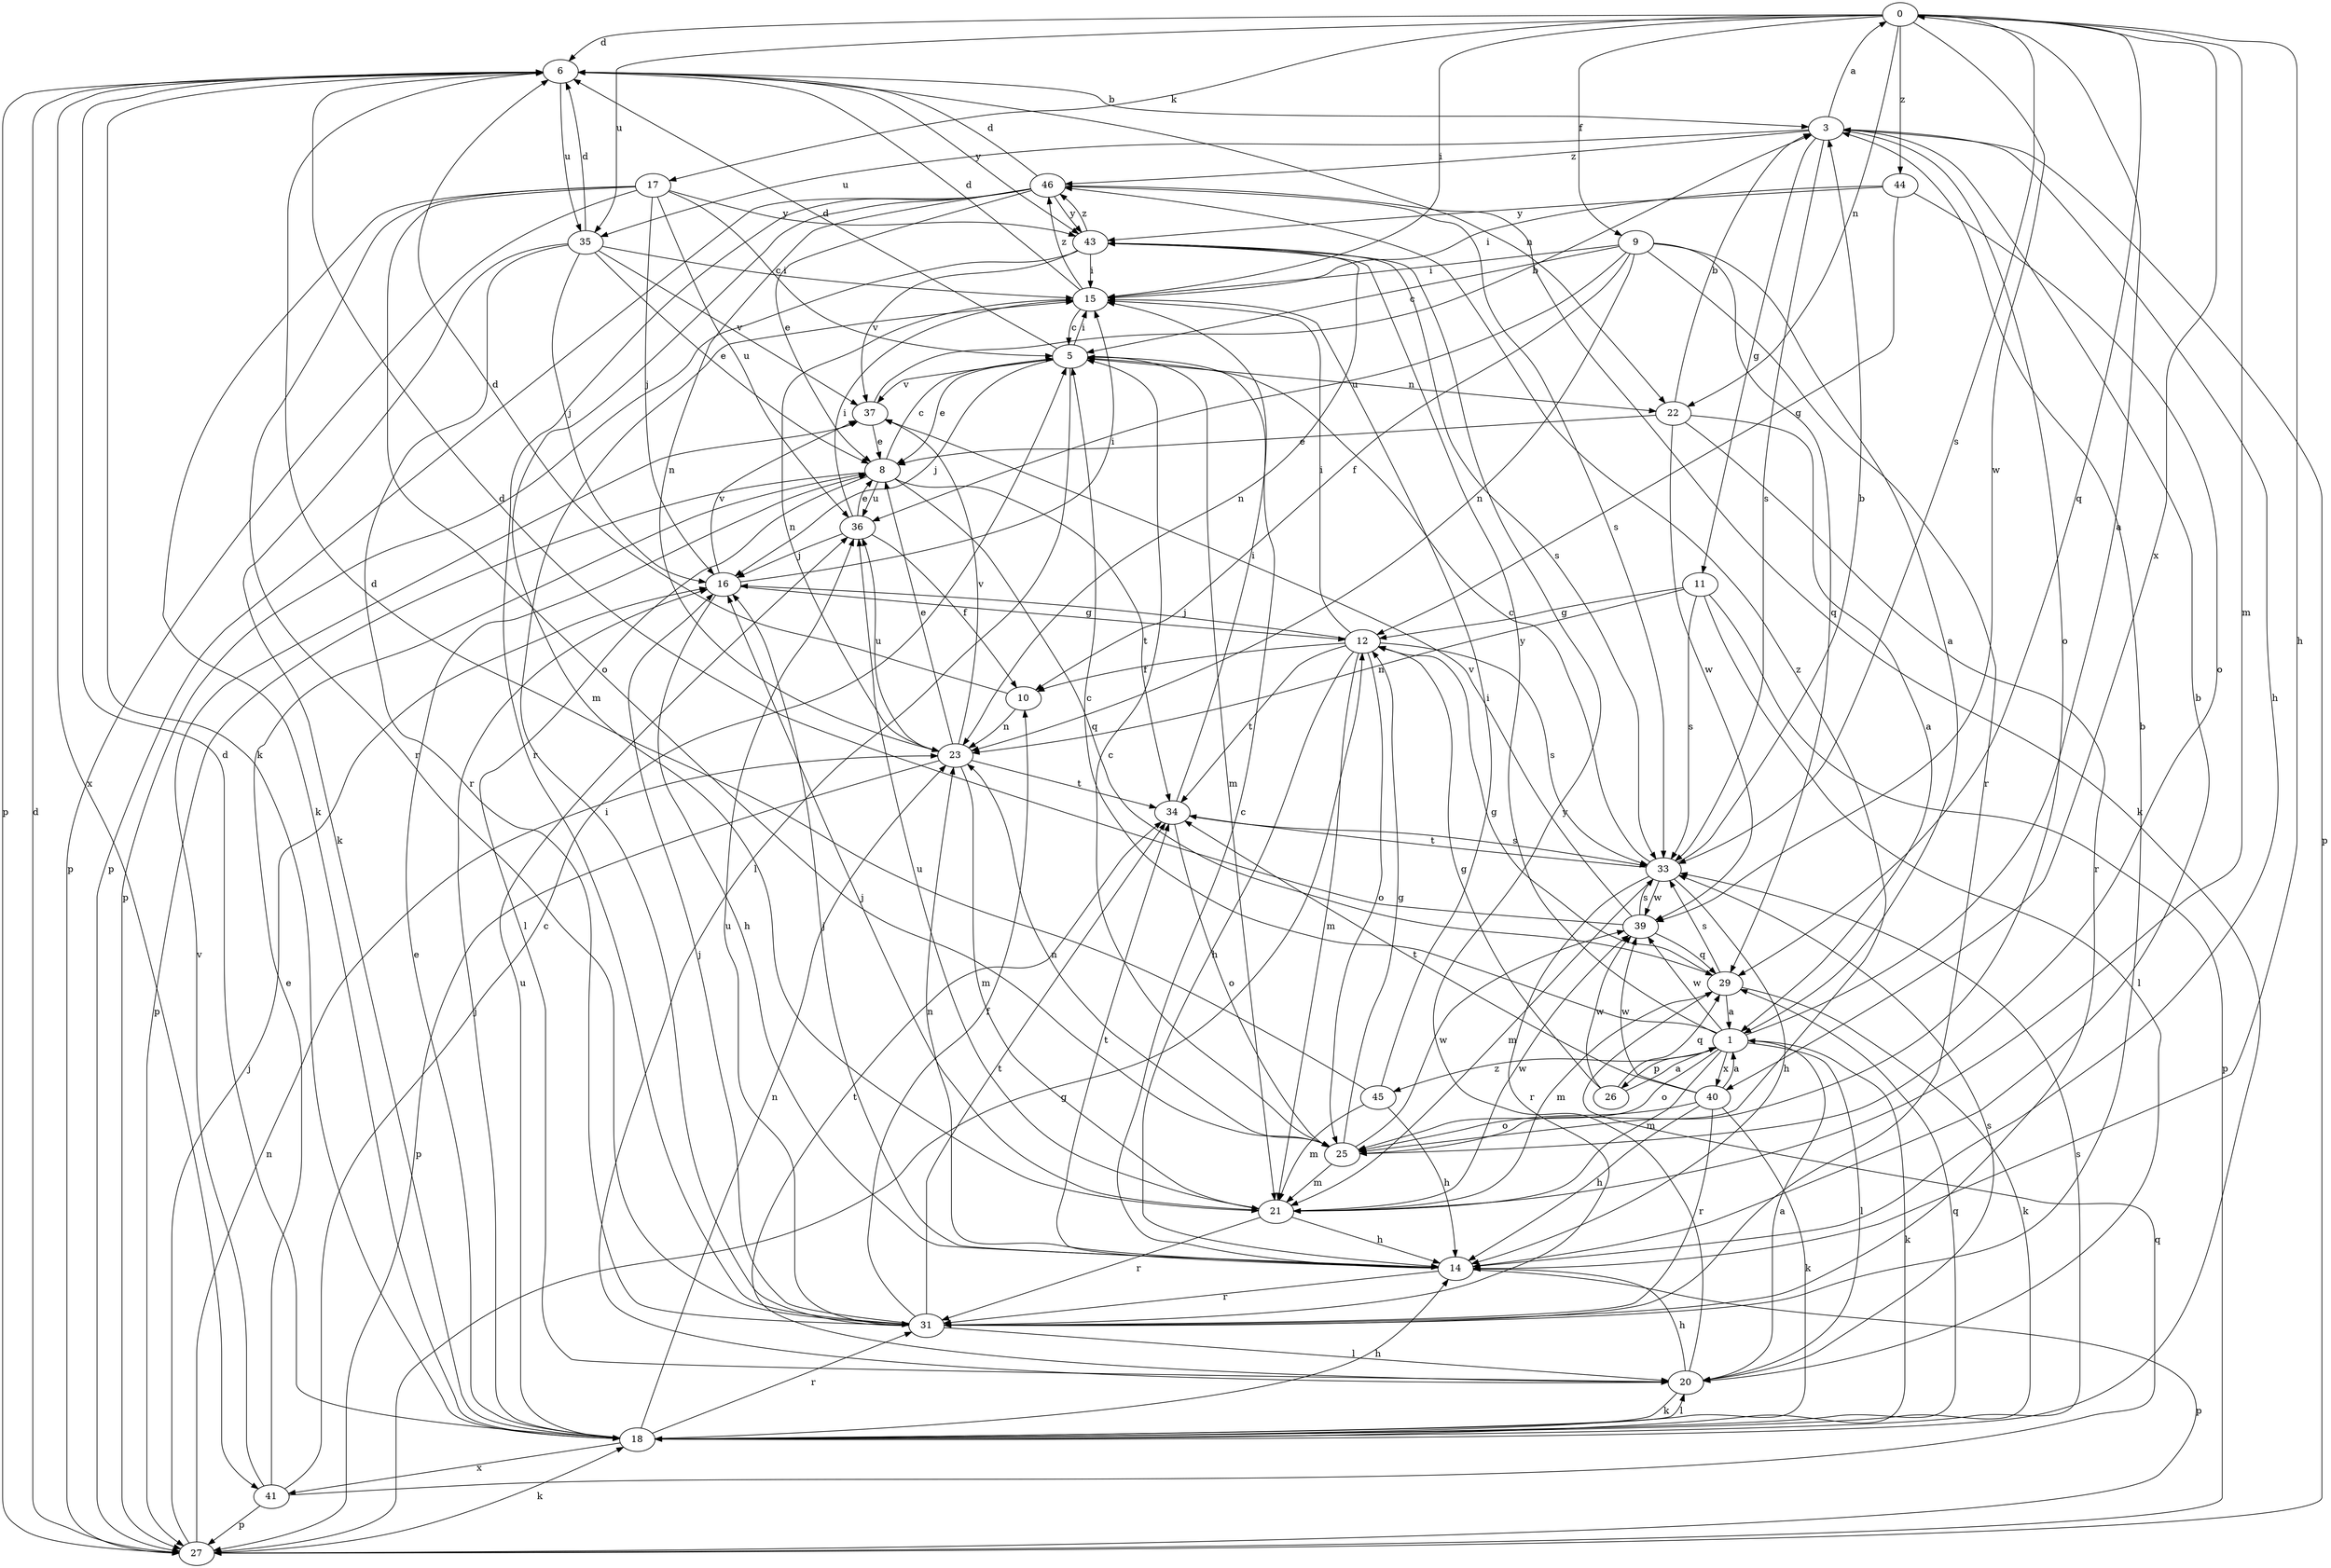 strict digraph  {
0;
1;
3;
5;
6;
8;
9;
10;
11;
12;
14;
15;
16;
17;
18;
20;
21;
22;
23;
25;
26;
27;
29;
31;
33;
34;
35;
36;
37;
39;
40;
41;
43;
44;
45;
46;
0 -> 6  [label=d];
0 -> 9  [label=f];
0 -> 14  [label=h];
0 -> 15  [label=i];
0 -> 17  [label=k];
0 -> 21  [label=m];
0 -> 22  [label=n];
0 -> 29  [label=q];
0 -> 33  [label=s];
0 -> 35  [label=u];
0 -> 39  [label=w];
0 -> 40  [label=x];
0 -> 44  [label=z];
1 -> 0  [label=a];
1 -> 5  [label=c];
1 -> 18  [label=k];
1 -> 20  [label=l];
1 -> 21  [label=m];
1 -> 25  [label=o];
1 -> 26  [label=p];
1 -> 39  [label=w];
1 -> 40  [label=x];
1 -> 43  [label=y];
1 -> 45  [label=z];
3 -> 0  [label=a];
3 -> 11  [label=g];
3 -> 14  [label=h];
3 -> 25  [label=o];
3 -> 27  [label=p];
3 -> 33  [label=s];
3 -> 35  [label=u];
3 -> 46  [label=z];
5 -> 6  [label=d];
5 -> 8  [label=e];
5 -> 15  [label=i];
5 -> 16  [label=j];
5 -> 20  [label=l];
5 -> 21  [label=m];
5 -> 22  [label=n];
5 -> 37  [label=v];
6 -> 3  [label=b];
6 -> 18  [label=k];
6 -> 22  [label=n];
6 -> 27  [label=p];
6 -> 35  [label=u];
6 -> 41  [label=x];
6 -> 43  [label=y];
8 -> 5  [label=c];
8 -> 20  [label=l];
8 -> 27  [label=p];
8 -> 29  [label=q];
8 -> 34  [label=t];
8 -> 36  [label=u];
9 -> 1  [label=a];
9 -> 5  [label=c];
9 -> 10  [label=f];
9 -> 15  [label=i];
9 -> 23  [label=n];
9 -> 29  [label=q];
9 -> 31  [label=r];
9 -> 36  [label=u];
10 -> 6  [label=d];
10 -> 23  [label=n];
11 -> 12  [label=g];
11 -> 20  [label=l];
11 -> 23  [label=n];
11 -> 27  [label=p];
11 -> 33  [label=s];
12 -> 10  [label=f];
12 -> 14  [label=h];
12 -> 15  [label=i];
12 -> 16  [label=j];
12 -> 21  [label=m];
12 -> 25  [label=o];
12 -> 33  [label=s];
12 -> 34  [label=t];
14 -> 3  [label=b];
14 -> 5  [label=c];
14 -> 16  [label=j];
14 -> 23  [label=n];
14 -> 27  [label=p];
14 -> 31  [label=r];
14 -> 34  [label=t];
15 -> 5  [label=c];
15 -> 6  [label=d];
15 -> 23  [label=n];
15 -> 46  [label=z];
16 -> 12  [label=g];
16 -> 14  [label=h];
16 -> 15  [label=i];
16 -> 37  [label=v];
17 -> 5  [label=c];
17 -> 16  [label=j];
17 -> 18  [label=k];
17 -> 25  [label=o];
17 -> 27  [label=p];
17 -> 31  [label=r];
17 -> 36  [label=u];
17 -> 43  [label=y];
18 -> 6  [label=d];
18 -> 8  [label=e];
18 -> 14  [label=h];
18 -> 16  [label=j];
18 -> 20  [label=l];
18 -> 23  [label=n];
18 -> 29  [label=q];
18 -> 31  [label=r];
18 -> 33  [label=s];
18 -> 36  [label=u];
18 -> 41  [label=x];
20 -> 1  [label=a];
20 -> 14  [label=h];
20 -> 18  [label=k];
20 -> 33  [label=s];
20 -> 34  [label=t];
20 -> 43  [label=y];
21 -> 14  [label=h];
21 -> 16  [label=j];
21 -> 31  [label=r];
21 -> 36  [label=u];
21 -> 39  [label=w];
22 -> 1  [label=a];
22 -> 3  [label=b];
22 -> 8  [label=e];
22 -> 31  [label=r];
22 -> 39  [label=w];
23 -> 8  [label=e];
23 -> 21  [label=m];
23 -> 27  [label=p];
23 -> 34  [label=t];
23 -> 36  [label=u];
23 -> 37  [label=v];
25 -> 5  [label=c];
25 -> 12  [label=g];
25 -> 21  [label=m];
25 -> 23  [label=n];
25 -> 39  [label=w];
25 -> 46  [label=z];
26 -> 1  [label=a];
26 -> 12  [label=g];
26 -> 29  [label=q];
26 -> 39  [label=w];
27 -> 6  [label=d];
27 -> 12  [label=g];
27 -> 16  [label=j];
27 -> 18  [label=k];
27 -> 23  [label=n];
29 -> 1  [label=a];
29 -> 12  [label=g];
29 -> 18  [label=k];
29 -> 21  [label=m];
29 -> 33  [label=s];
31 -> 3  [label=b];
31 -> 10  [label=f];
31 -> 15  [label=i];
31 -> 16  [label=j];
31 -> 20  [label=l];
31 -> 34  [label=t];
31 -> 36  [label=u];
33 -> 3  [label=b];
33 -> 5  [label=c];
33 -> 14  [label=h];
33 -> 21  [label=m];
33 -> 31  [label=r];
33 -> 34  [label=t];
33 -> 39  [label=w];
34 -> 15  [label=i];
34 -> 25  [label=o];
34 -> 33  [label=s];
35 -> 6  [label=d];
35 -> 8  [label=e];
35 -> 15  [label=i];
35 -> 16  [label=j];
35 -> 18  [label=k];
35 -> 31  [label=r];
35 -> 37  [label=v];
36 -> 8  [label=e];
36 -> 10  [label=f];
36 -> 15  [label=i];
36 -> 16  [label=j];
37 -> 3  [label=b];
37 -> 8  [label=e];
39 -> 6  [label=d];
39 -> 29  [label=q];
39 -> 33  [label=s];
39 -> 37  [label=v];
40 -> 1  [label=a];
40 -> 14  [label=h];
40 -> 18  [label=k];
40 -> 25  [label=o];
40 -> 31  [label=r];
40 -> 34  [label=t];
40 -> 39  [label=w];
41 -> 5  [label=c];
41 -> 8  [label=e];
41 -> 27  [label=p];
41 -> 29  [label=q];
41 -> 37  [label=v];
43 -> 15  [label=i];
43 -> 23  [label=n];
43 -> 27  [label=p];
43 -> 33  [label=s];
43 -> 37  [label=v];
43 -> 46  [label=z];
44 -> 12  [label=g];
44 -> 15  [label=i];
44 -> 25  [label=o];
44 -> 43  [label=y];
45 -> 6  [label=d];
45 -> 14  [label=h];
45 -> 15  [label=i];
45 -> 21  [label=m];
46 -> 6  [label=d];
46 -> 8  [label=e];
46 -> 18  [label=k];
46 -> 21  [label=m];
46 -> 23  [label=n];
46 -> 27  [label=p];
46 -> 31  [label=r];
46 -> 33  [label=s];
46 -> 43  [label=y];
}
